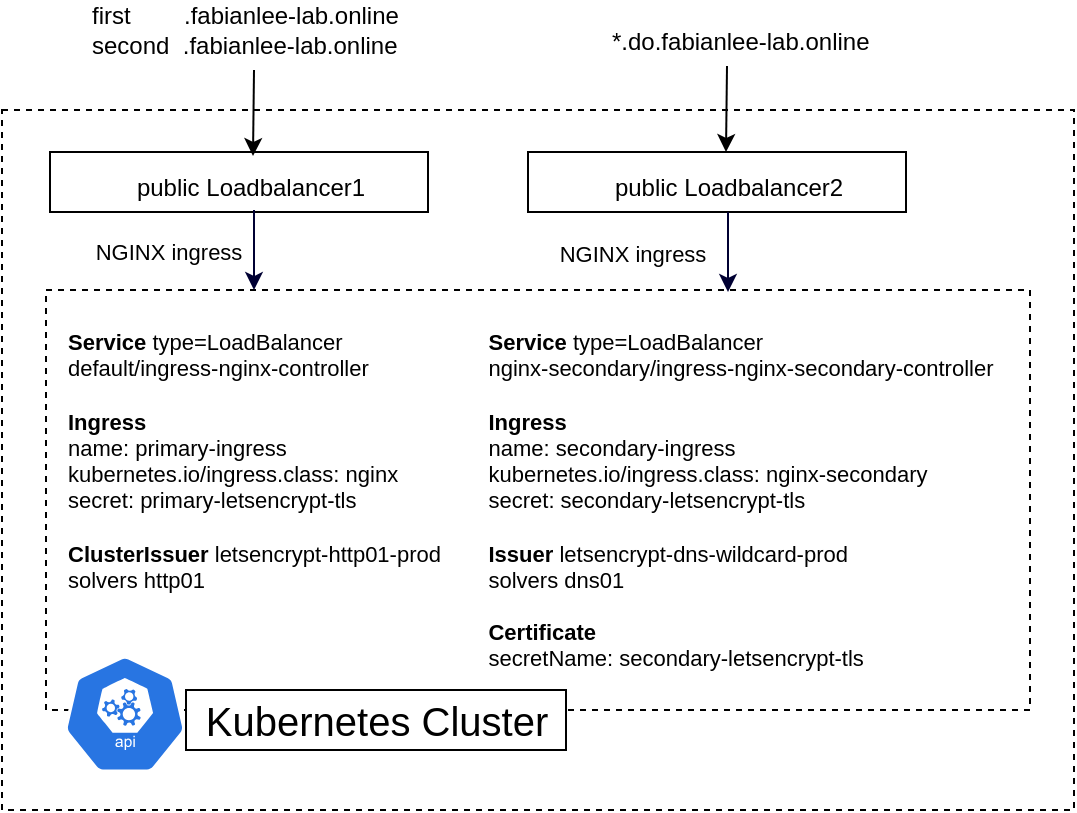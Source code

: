 <mxfile version="15.1.4" type="device"><diagram id="VB9oeREZIh7mgtoJLLE9" name="Page-1"><mxGraphModel dx="915" dy="664" grid="1" gridSize="10" guides="1" tooltips="1" connect="1" arrows="1" fold="1" page="1" pageScale="1" pageWidth="850" pageHeight="1100" math="0" shadow="0"><root><mxCell id="0"/><mxCell id="1" parent="0"/><mxCell id="XFotkXhgIL5gJBn1SHlW-3" value="" style="rounded=0;whiteSpace=wrap;html=1;dashed=1;" parent="1" vertex="1"><mxGeometry x="88" y="260" width="492" height="210" as="geometry"/></mxCell><mxCell id="XFotkXhgIL5gJBn1SHlW-38" value="" style="rounded=0;whiteSpace=wrap;html=1;fontSize=16;dashed=1;fillColor=none;" parent="1" vertex="1"><mxGeometry x="66" y="170" width="536" height="350" as="geometry"/></mxCell><mxCell id="XFotkXhgIL5gJBn1SHlW-1" value="" style="rounded=0;whiteSpace=wrap;html=1;" parent="1" vertex="1"><mxGeometry x="90" y="191" width="189" height="30" as="geometry"/></mxCell><mxCell id="XFotkXhgIL5gJBn1SHlW-2" value="public Loadbalancer1" style="text;html=1;align=center;verticalAlign=middle;resizable=0;points=[];autosize=1;strokeColor=none;fontSize=12;" parent="1" vertex="1"><mxGeometry x="124.5" y="199" width="130" height="20" as="geometry"/></mxCell><mxCell id="XFotkXhgIL5gJBn1SHlW-51" value="&lt;div&gt;first&amp;nbsp;&amp;nbsp;&amp;nbsp;&amp;nbsp;&amp;nbsp;&amp;nbsp;&amp;nbsp; .fabianlee-lab.online&lt;/div&gt;&lt;div&gt;second&amp;nbsp; .fabianlee-lab.online&lt;/div&gt;" style="text;html=1;align=left;verticalAlign=middle;resizable=0;points=[];autosize=1;strokeColor=none;" parent="1" vertex="1"><mxGeometry x="109" y="115" width="170" height="30" as="geometry"/></mxCell><mxCell id="XFotkXhgIL5gJBn1SHlW-54" value="" style="endArrow=none;startArrow=classic;html=1;fontSize=16;fillColor=#f5f5f5;rounded=0;startFill=1;endFill=0;" parent="1" edge="1"><mxGeometry width="50" height="50" relative="1" as="geometry"><mxPoint x="191.5" y="193" as="sourcePoint"/><mxPoint x="192" y="150" as="targetPoint"/></mxGeometry></mxCell><mxCell id="XFotkXhgIL5gJBn1SHlW-61" value="NGINX ingress" style="text;html=1;align=center;verticalAlign=middle;resizable=0;points=[];autosize=1;strokeColor=none;fontSize=11;" parent="1" vertex="1"><mxGeometry x="104" y="231" width="90" height="20" as="geometry"/></mxCell><mxCell id="XFotkXhgIL5gJBn1SHlW-62" value="" style="endArrow=none;startArrow=classic;html=1;fontSize=16;fillColor=#f5f5f5;rounded=0;strokeColor=#000033;endFill=0;" parent="1" edge="1"><mxGeometry x="163" y="239" width="50" height="50" as="geometry"><mxPoint x="192" y="260" as="sourcePoint"/><mxPoint x="192" y="220" as="targetPoint"/></mxGeometry></mxCell><mxCell id="lrdKypTZkNa_j3hsoGJF-1" value="" style="rounded=0;whiteSpace=wrap;html=1;" vertex="1" parent="1"><mxGeometry x="329" y="191" width="189" height="30" as="geometry"/></mxCell><mxCell id="lrdKypTZkNa_j3hsoGJF-2" value="public Loadbalancer2" style="text;html=1;align=center;verticalAlign=middle;resizable=0;points=[];autosize=1;strokeColor=none;fontSize=12;" vertex="1" parent="1"><mxGeometry x="363.5" y="199" width="130" height="20" as="geometry"/></mxCell><mxCell id="lrdKypTZkNa_j3hsoGJF-3" value="&lt;div&gt;*.do.fabianlee-lab.online&lt;/div&gt;" style="text;html=1;align=left;verticalAlign=middle;resizable=0;points=[];autosize=1;strokeColor=none;" vertex="1" parent="1"><mxGeometry x="368.5" y="126" width="140" height="20" as="geometry"/></mxCell><mxCell id="lrdKypTZkNa_j3hsoGJF-6" value="" style="endArrow=none;startArrow=classic;html=1;fontSize=16;fillColor=#f5f5f5;rounded=0;strokeColor=#000033;endFill=0;" edge="1" parent="1"><mxGeometry x="400" y="240" width="50" height="50" as="geometry"><mxPoint x="429" y="261" as="sourcePoint"/><mxPoint x="429" y="221" as="targetPoint"/></mxGeometry></mxCell><mxCell id="lrdKypTZkNa_j3hsoGJF-7" value="&lt;div&gt;&lt;b&gt;Service&lt;/b&gt; type=LoadBalancer&lt;br&gt;&lt;/div&gt;&lt;div&gt;default/ingress-nginx-controller&lt;/div&gt;&lt;div&gt;&lt;br&gt;&lt;/div&gt;&lt;div&gt;&lt;b&gt;Ingress&lt;/b&gt;&lt;br&gt;&lt;/div&gt;&lt;div&gt;name: primary-ingress&lt;br&gt;&lt;/div&gt;&lt;div&gt;kubernetes.io/ingress.class: nginx&lt;/div&gt;&lt;div&gt;secret: primary-letsencrypt-tls&lt;/div&gt;&lt;div&gt;&lt;br&gt;&lt;/div&gt;&lt;div&gt;&lt;b&gt;ClusterIssuer&lt;/b&gt; letsencrypt-http01-prod&lt;/div&gt;&lt;div&gt;solvers http01&lt;/div&gt;&lt;div&gt;&lt;br&gt;&lt;/div&gt;" style="text;html=1;strokeColor=none;fillColor=none;align=left;verticalAlign=top;whiteSpace=wrap;rounded=0;dashed=1;fontSize=11;" vertex="1" parent="1"><mxGeometry x="96.5" y="273" width="203" height="127" as="geometry"/></mxCell><mxCell id="lrdKypTZkNa_j3hsoGJF-8" value="&lt;div align=&quot;left&quot;&gt;&lt;b&gt;Service&lt;/b&gt; type=LoadBalancer&lt;br&gt;&lt;/div&gt;&lt;div align=&quot;left&quot;&gt;nginx-secondary/ingress-nginx-secondary-controller&lt;/div&gt;&lt;div align=&quot;left&quot;&gt;&lt;br&gt;&lt;/div&gt;&lt;div align=&quot;left&quot;&gt;&lt;b&gt;Ingress&lt;/b&gt;&lt;br&gt;&lt;/div&gt;&lt;div align=&quot;left&quot;&gt;name: secondary-ingress&lt;/div&gt;&lt;div align=&quot;left&quot;&gt;kubernetes.io/ingress.class: nginx-secondary&lt;/div&gt;&lt;div align=&quot;left&quot;&gt;secret: secondary-letsencrypt-tls&lt;/div&gt;&lt;div align=&quot;left&quot;&gt;&lt;br&gt;&lt;/div&gt;&lt;div align=&quot;left&quot;&gt;&lt;b&gt;Issuer&lt;/b&gt; letsencrypt-dns-wildcard-prod&lt;/div&gt;&lt;div align=&quot;left&quot;&gt;solvers dns01&lt;/div&gt;&lt;div align=&quot;left&quot;&gt;&lt;br&gt;&lt;/div&gt;&lt;div align=&quot;left&quot;&gt;&lt;b&gt;Certificate&lt;/b&gt;&lt;/div&gt;&lt;div align=&quot;left&quot;&gt;secretName: secondary-letsencrypt-tls&lt;br&gt;&lt;/div&gt;" style="text;html=1;strokeColor=none;fillColor=none;align=center;verticalAlign=top;whiteSpace=wrap;rounded=0;dashed=1;fontSize=11;" vertex="1" parent="1"><mxGeometry x="299.5" y="273" width="270.5" height="137" as="geometry"/></mxCell><mxCell id="lrdKypTZkNa_j3hsoGJF-9" value="NGINX ingress" style="text;html=1;align=center;verticalAlign=middle;resizable=0;points=[];autosize=1;strokeColor=none;fontSize=11;" vertex="1" parent="1"><mxGeometry x="336" y="232" width="90" height="20" as="geometry"/></mxCell><mxCell id="lrdKypTZkNa_j3hsoGJF-10" value="" style="sketch=0;html=1;dashed=0;whitespace=wrap;fillColor=#2875E2;strokeColor=#ffffff;points=[[0.005,0.63,0],[0.1,0.2,0],[0.9,0.2,0],[0.5,0,0],[0.995,0.63,0],[0.72,0.99,0],[0.5,1,0],[0.28,0.99,0]];shape=mxgraph.kubernetes.icon;prIcon=api;fontSize=11;align=left;" vertex="1" parent="1"><mxGeometry x="97" y="442" width="61" height="60" as="geometry"/></mxCell><mxCell id="lrdKypTZkNa_j3hsoGJF-11" value="" style="endArrow=none;startArrow=classic;html=1;fontSize=16;fillColor=#f5f5f5;rounded=0;startFill=1;endFill=0;" edge="1" parent="1"><mxGeometry width="50" height="50" relative="1" as="geometry"><mxPoint x="428" y="191" as="sourcePoint"/><mxPoint x="428.5" y="148" as="targetPoint"/></mxGeometry></mxCell><mxCell id="XFotkXhgIL5gJBn1SHlW-4" value="Kubernetes Cluster" style="text;html=1;align=center;verticalAlign=middle;resizable=0;points=[];autosize=1;fontSize=20;fillColor=#ffffff;strokeColor=#000000;" parent="1" vertex="1"><mxGeometry x="158" y="460" width="190" height="30" as="geometry"/></mxCell></root></mxGraphModel></diagram></mxfile>